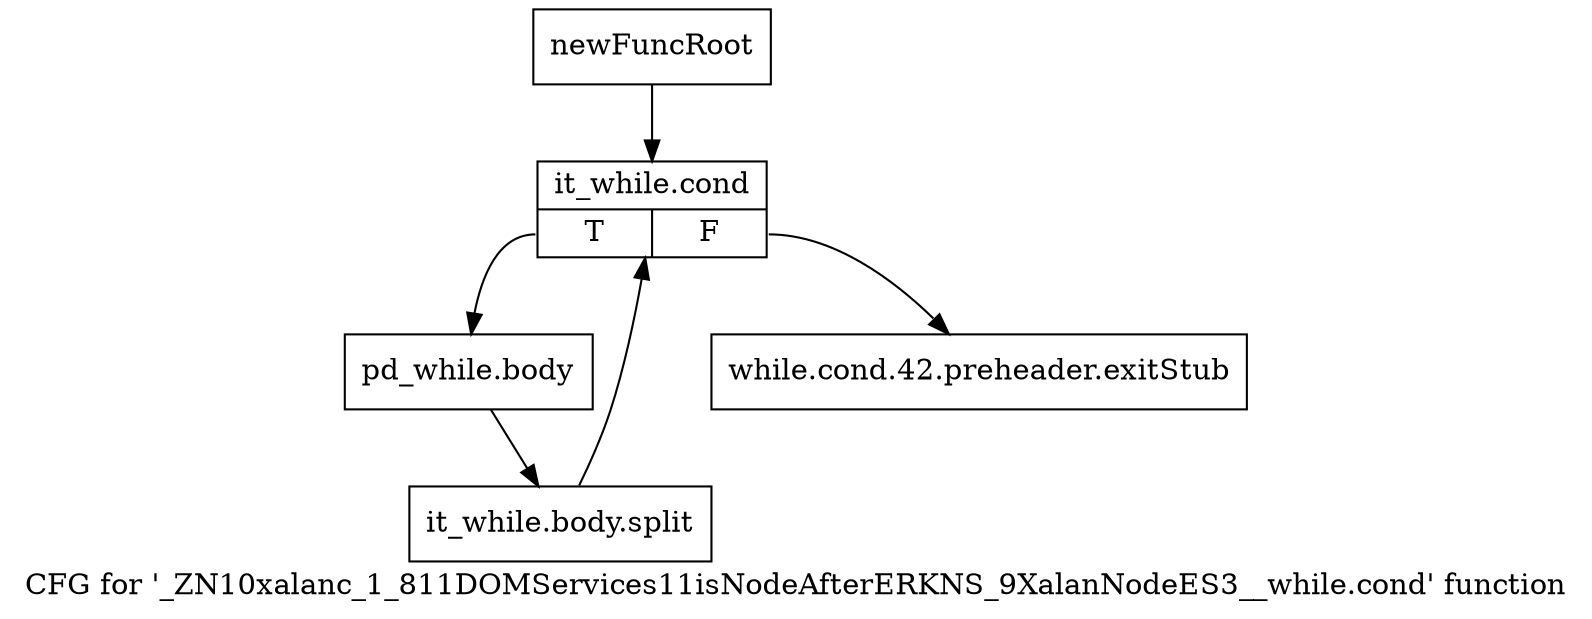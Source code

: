 digraph "CFG for '_ZN10xalanc_1_811DOMServices11isNodeAfterERKNS_9XalanNodeES3__while.cond' function" {
	label="CFG for '_ZN10xalanc_1_811DOMServices11isNodeAfterERKNS_9XalanNodeES3__while.cond' function";

	Node0x9ccb9b0 [shape=record,label="{newFuncRoot}"];
	Node0x9ccb9b0 -> Node0x9ccba50;
	Node0x9ccba00 [shape=record,label="{while.cond.42.preheader.exitStub}"];
	Node0x9ccba50 [shape=record,label="{it_while.cond|{<s0>T|<s1>F}}"];
	Node0x9ccba50:s0 -> Node0x9ccbaa0;
	Node0x9ccba50:s1 -> Node0x9ccba00;
	Node0x9ccbaa0 [shape=record,label="{pd_while.body}"];
	Node0x9ccbaa0 -> Node0x7f772a0;
	Node0x7f772a0 [shape=record,label="{it_while.body.split}"];
	Node0x7f772a0 -> Node0x9ccba50;
}
